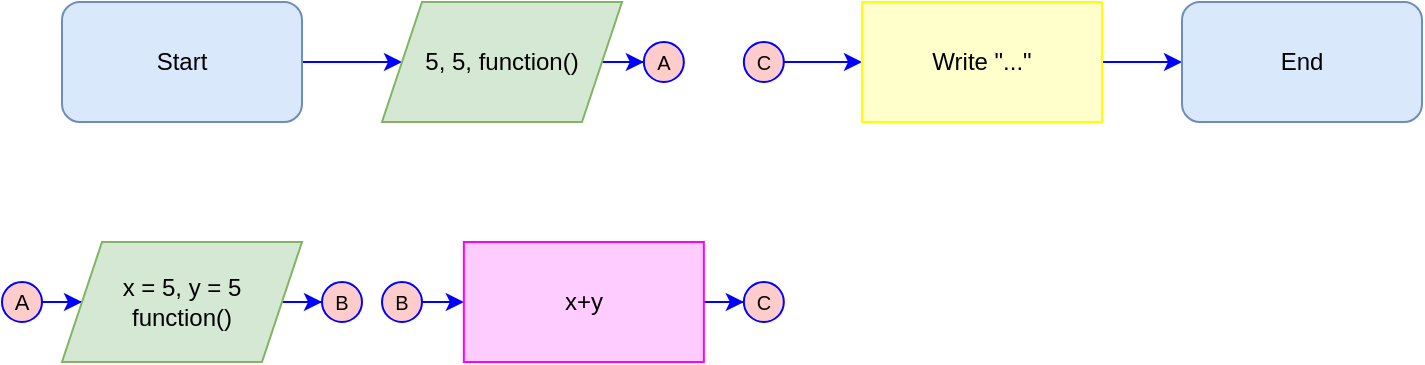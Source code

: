 <mxfile version="20.6.0" type="device"><diagram id="GU_egi--gNR71cNjjw7K" name="หน้า-1"><mxGraphModel dx="614" dy="685" grid="1" gridSize="10" guides="1" tooltips="1" connect="1" arrows="1" fold="1" page="1" pageScale="1" pageWidth="827" pageHeight="1169" math="0" shadow="0"><root><mxCell id="0"/><mxCell id="1" parent="0"/><mxCell id="JDEgwbS9gVhzQcdF4mBM-7" style="edgeStyle=orthogonalEdgeStyle;shape=connector;rounded=0;orthogonalLoop=1;jettySize=auto;html=1;labelBackgroundColor=default;strokeColor=#0000FF;fontFamily=Helvetica;fontSize=10;fontColor=#0000FF;endArrow=classic;" edge="1" parent="1" source="3kbfPJICYh6IDhDmhpvJ-2" target="3kbfPJICYh6IDhDmhpvJ-4"><mxGeometry relative="1" as="geometry"/></mxCell><mxCell id="3kbfPJICYh6IDhDmhpvJ-2" value="Start" style="rounded=1;whiteSpace=wrap;html=1;fillColor=#dae8fc;strokeColor=#6c8ebf;" parent="1" vertex="1"><mxGeometry x="40" y="40" width="120" height="60" as="geometry"/></mxCell><mxCell id="JDEgwbS9gVhzQcdF4mBM-9" style="edgeStyle=orthogonalEdgeStyle;shape=connector;rounded=0;orthogonalLoop=1;jettySize=auto;html=1;labelBackgroundColor=default;strokeColor=#0000FF;fontFamily=Helvetica;fontSize=10;fontColor=#0000FF;endArrow=classic;" edge="1" parent="1" source="3kbfPJICYh6IDhDmhpvJ-4" target="JDEgwbS9gVhzQcdF4mBM-8"><mxGeometry relative="1" as="geometry"/></mxCell><mxCell id="3kbfPJICYh6IDhDmhpvJ-4" value="5, 5, function()" style="shape=parallelogram;perimeter=parallelogramPerimeter;whiteSpace=wrap;html=1;fixedSize=1;fillColor=#d5e8d4;strokeColor=#82b366;" parent="1" vertex="1"><mxGeometry x="200" y="40" width="120" height="60" as="geometry"/></mxCell><mxCell id="JDEgwbS9gVhzQcdF4mBM-6" style="edgeStyle=orthogonalEdgeStyle;shape=connector;rounded=0;orthogonalLoop=1;jettySize=auto;html=1;labelBackgroundColor=default;strokeColor=#0000FF;fontFamily=Helvetica;fontSize=10;fontColor=#0000FF;endArrow=classic;" edge="1" parent="1" source="JDEgwbS9gVhzQcdF4mBM-1" target="JDEgwbS9gVhzQcdF4mBM-5"><mxGeometry relative="1" as="geometry"/></mxCell><mxCell id="JDEgwbS9gVhzQcdF4mBM-1" value="A" style="ellipse;whiteSpace=wrap;html=1;aspect=fixed;fillColor=#FFCCCC;strokeColor=#0000FF;labelBackgroundColor=none;endArrow=classic;fontSize=11;rounded=0;" vertex="1" parent="1"><mxGeometry x="10" y="180" width="20" height="20" as="geometry"/></mxCell><mxCell id="JDEgwbS9gVhzQcdF4mBM-12" style="edgeStyle=orthogonalEdgeStyle;shape=connector;rounded=0;orthogonalLoop=1;jettySize=auto;html=1;labelBackgroundColor=default;strokeColor=#0000FF;fontFamily=Helvetica;fontSize=10;fontColor=#0000FF;endArrow=classic;" edge="1" parent="1" source="JDEgwbS9gVhzQcdF4mBM-5" target="JDEgwbS9gVhzQcdF4mBM-11"><mxGeometry relative="1" as="geometry"/></mxCell><mxCell id="JDEgwbS9gVhzQcdF4mBM-5" value="x = 5, y = 5 &lt;br&gt;function()" style="shape=parallelogram;perimeter=parallelogramPerimeter;whiteSpace=wrap;html=1;fixedSize=1;fillColor=#d5e8d4;strokeColor=#82b366;" vertex="1" parent="1"><mxGeometry x="40" y="160" width="120" height="60" as="geometry"/></mxCell><mxCell id="JDEgwbS9gVhzQcdF4mBM-8" value="&lt;font style=&quot;font-size: 10px;&quot;&gt;A&lt;/font&gt;" style="ellipse;whiteSpace=wrap;html=1;aspect=fixed;fillColor=#FFCCCC;strokeColor=#0000FF;labelBackgroundColor=none;endArrow=classic;fontSize=11;rounded=0;" vertex="1" parent="1"><mxGeometry x="330.92" y="60" width="20" height="20" as="geometry"/></mxCell><mxCell id="JDEgwbS9gVhzQcdF4mBM-11" value="&lt;font style=&quot;font-size: 10px;&quot;&gt;B&lt;/font&gt;" style="ellipse;whiteSpace=wrap;html=1;aspect=fixed;fillColor=#FFCCCC;strokeColor=#0000FF;labelBackgroundColor=none;endArrow=classic;fontSize=11;rounded=0;" vertex="1" parent="1"><mxGeometry x="170" y="180" width="20" height="20" as="geometry"/></mxCell><mxCell id="JDEgwbS9gVhzQcdF4mBM-15" style="edgeStyle=orthogonalEdgeStyle;shape=connector;rounded=0;orthogonalLoop=1;jettySize=auto;html=1;labelBackgroundColor=default;strokeColor=#0000FF;fontFamily=Helvetica;fontSize=10;fontColor=#0000FF;endArrow=classic;" edge="1" parent="1" source="JDEgwbS9gVhzQcdF4mBM-13" target="JDEgwbS9gVhzQcdF4mBM-14"><mxGeometry relative="1" as="geometry"/></mxCell><mxCell id="JDEgwbS9gVhzQcdF4mBM-13" value="&lt;font style=&quot;font-size: 10px;&quot;&gt;B&lt;/font&gt;" style="ellipse;whiteSpace=wrap;html=1;aspect=fixed;fillColor=#FFCCCC;strokeColor=#0000FF;labelBackgroundColor=none;endArrow=classic;fontSize=11;rounded=0;" vertex="1" parent="1"><mxGeometry x="200" y="180" width="20" height="20" as="geometry"/></mxCell><mxCell id="JDEgwbS9gVhzQcdF4mBM-17" style="edgeStyle=orthogonalEdgeStyle;shape=connector;rounded=0;orthogonalLoop=1;jettySize=auto;html=1;labelBackgroundColor=default;strokeColor=#0000FF;fontFamily=Helvetica;fontSize=10;fontColor=#0000FF;endArrow=classic;" edge="1" parent="1" source="JDEgwbS9gVhzQcdF4mBM-14" target="JDEgwbS9gVhzQcdF4mBM-16"><mxGeometry relative="1" as="geometry"/></mxCell><mxCell id="JDEgwbS9gVhzQcdF4mBM-14" value="x+y" style="rounded=0;whiteSpace=wrap;html=1;fillColor=#FFCCFF;strokeColor=#FF00FF;" vertex="1" parent="1"><mxGeometry x="240.92" y="160" width="120" height="60" as="geometry"/></mxCell><mxCell id="JDEgwbS9gVhzQcdF4mBM-16" value="&lt;font style=&quot;font-size: 10px;&quot;&gt;C&lt;/font&gt;" style="ellipse;whiteSpace=wrap;html=1;aspect=fixed;fillColor=#FFCCCC;strokeColor=#0000FF;labelBackgroundColor=none;endArrow=classic;fontSize=11;rounded=0;" vertex="1" parent="1"><mxGeometry x="380.92" y="180" width="20" height="20" as="geometry"/></mxCell><mxCell id="JDEgwbS9gVhzQcdF4mBM-20" style="edgeStyle=orthogonalEdgeStyle;shape=connector;rounded=0;orthogonalLoop=1;jettySize=auto;html=1;labelBackgroundColor=default;strokeColor=#0000FF;fontFamily=Helvetica;fontSize=10;fontColor=#0000FF;endArrow=classic;" edge="1" parent="1" source="JDEgwbS9gVhzQcdF4mBM-18" target="JDEgwbS9gVhzQcdF4mBM-19"><mxGeometry relative="1" as="geometry"/></mxCell><mxCell id="JDEgwbS9gVhzQcdF4mBM-18" value="&lt;font style=&quot;font-size: 10px;&quot;&gt;C&lt;/font&gt;" style="ellipse;whiteSpace=wrap;html=1;aspect=fixed;fillColor=#FFCCCC;strokeColor=#0000FF;labelBackgroundColor=none;endArrow=classic;fontSize=11;rounded=0;" vertex="1" parent="1"><mxGeometry x="380.92" y="60" width="20" height="20" as="geometry"/></mxCell><mxCell id="JDEgwbS9gVhzQcdF4mBM-22" style="edgeStyle=orthogonalEdgeStyle;shape=connector;rounded=0;orthogonalLoop=1;jettySize=auto;html=1;labelBackgroundColor=default;strokeColor=#0000FF;fontFamily=Helvetica;fontSize=10;fontColor=#0000FF;endArrow=classic;" edge="1" parent="1" source="JDEgwbS9gVhzQcdF4mBM-19" target="JDEgwbS9gVhzQcdF4mBM-21"><mxGeometry relative="1" as="geometry"/></mxCell><mxCell id="JDEgwbS9gVhzQcdF4mBM-19" value="Write &quot;...&quot;" style="rounded=0;whiteSpace=wrap;html=1;fillColor=#FFFFCC;strokeColor=#FFFF00;" vertex="1" parent="1"><mxGeometry x="440" y="40" width="120" height="60" as="geometry"/></mxCell><mxCell id="JDEgwbS9gVhzQcdF4mBM-21" value="End" style="rounded=1;whiteSpace=wrap;html=1;fillColor=#dae8fc;strokeColor=#6c8ebf;" vertex="1" parent="1"><mxGeometry x="600" y="40" width="120" height="60" as="geometry"/></mxCell></root></mxGraphModel></diagram></mxfile>